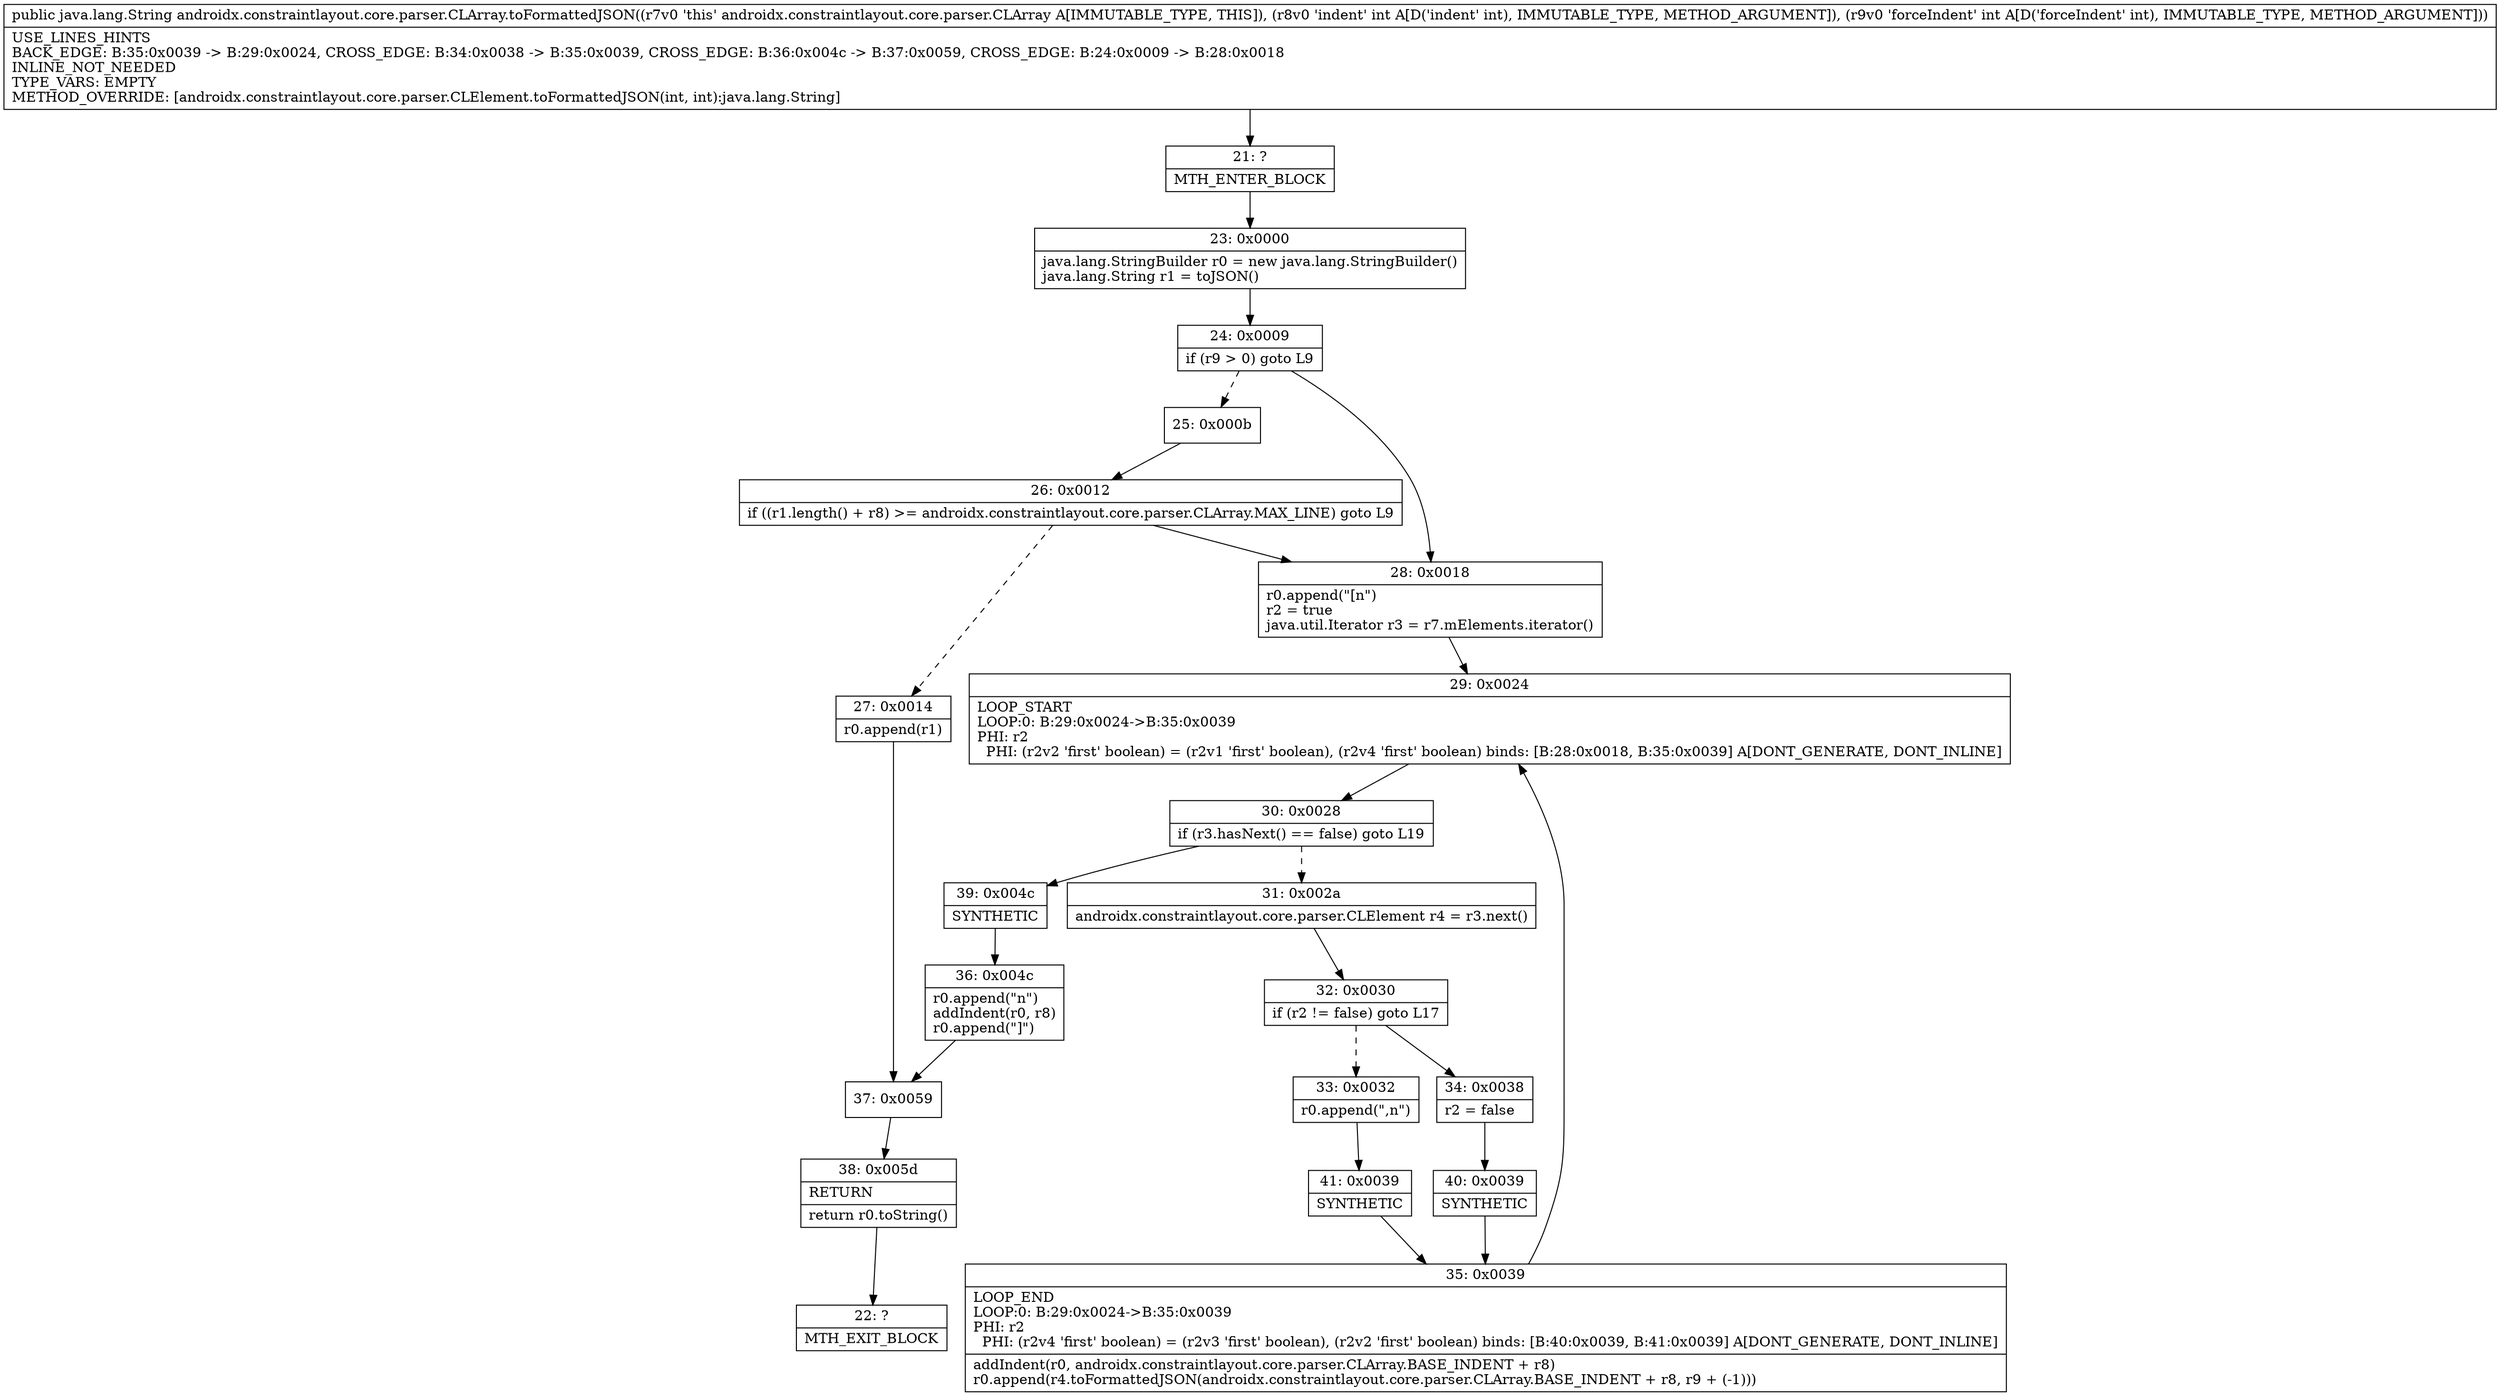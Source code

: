 digraph "CFG forandroidx.constraintlayout.core.parser.CLArray.toFormattedJSON(II)Ljava\/lang\/String;" {
Node_21 [shape=record,label="{21\:\ ?|MTH_ENTER_BLOCK\l}"];
Node_23 [shape=record,label="{23\:\ 0x0000|java.lang.StringBuilder r0 = new java.lang.StringBuilder()\ljava.lang.String r1 = toJSON()\l}"];
Node_24 [shape=record,label="{24\:\ 0x0009|if (r9 \> 0) goto L9\l}"];
Node_25 [shape=record,label="{25\:\ 0x000b}"];
Node_26 [shape=record,label="{26\:\ 0x0012|if ((r1.length() + r8) \>= androidx.constraintlayout.core.parser.CLArray.MAX_LINE) goto L9\l}"];
Node_27 [shape=record,label="{27\:\ 0x0014|r0.append(r1)\l}"];
Node_37 [shape=record,label="{37\:\ 0x0059}"];
Node_38 [shape=record,label="{38\:\ 0x005d|RETURN\l|return r0.toString()\l}"];
Node_22 [shape=record,label="{22\:\ ?|MTH_EXIT_BLOCK\l}"];
Node_28 [shape=record,label="{28\:\ 0x0018|r0.append(\"[n\")\lr2 = true\ljava.util.Iterator r3 = r7.mElements.iterator()\l}"];
Node_29 [shape=record,label="{29\:\ 0x0024|LOOP_START\lLOOP:0: B:29:0x0024\-\>B:35:0x0039\lPHI: r2 \l  PHI: (r2v2 'first' boolean) = (r2v1 'first' boolean), (r2v4 'first' boolean) binds: [B:28:0x0018, B:35:0x0039] A[DONT_GENERATE, DONT_INLINE]\l}"];
Node_30 [shape=record,label="{30\:\ 0x0028|if (r3.hasNext() == false) goto L19\l}"];
Node_31 [shape=record,label="{31\:\ 0x002a|androidx.constraintlayout.core.parser.CLElement r4 = r3.next()\l}"];
Node_32 [shape=record,label="{32\:\ 0x0030|if (r2 != false) goto L17\l}"];
Node_33 [shape=record,label="{33\:\ 0x0032|r0.append(\",n\")\l}"];
Node_41 [shape=record,label="{41\:\ 0x0039|SYNTHETIC\l}"];
Node_35 [shape=record,label="{35\:\ 0x0039|LOOP_END\lLOOP:0: B:29:0x0024\-\>B:35:0x0039\lPHI: r2 \l  PHI: (r2v4 'first' boolean) = (r2v3 'first' boolean), (r2v2 'first' boolean) binds: [B:40:0x0039, B:41:0x0039] A[DONT_GENERATE, DONT_INLINE]\l|addIndent(r0, androidx.constraintlayout.core.parser.CLArray.BASE_INDENT + r8)\lr0.append(r4.toFormattedJSON(androidx.constraintlayout.core.parser.CLArray.BASE_INDENT + r8, r9 + (\-1)))\l}"];
Node_34 [shape=record,label="{34\:\ 0x0038|r2 = false\l}"];
Node_40 [shape=record,label="{40\:\ 0x0039|SYNTHETIC\l}"];
Node_39 [shape=record,label="{39\:\ 0x004c|SYNTHETIC\l}"];
Node_36 [shape=record,label="{36\:\ 0x004c|r0.append(\"n\")\laddIndent(r0, r8)\lr0.append(\"]\")\l}"];
MethodNode[shape=record,label="{public java.lang.String androidx.constraintlayout.core.parser.CLArray.toFormattedJSON((r7v0 'this' androidx.constraintlayout.core.parser.CLArray A[IMMUTABLE_TYPE, THIS]), (r8v0 'indent' int A[D('indent' int), IMMUTABLE_TYPE, METHOD_ARGUMENT]), (r9v0 'forceIndent' int A[D('forceIndent' int), IMMUTABLE_TYPE, METHOD_ARGUMENT]))  | USE_LINES_HINTS\lBACK_EDGE: B:35:0x0039 \-\> B:29:0x0024, CROSS_EDGE: B:34:0x0038 \-\> B:35:0x0039, CROSS_EDGE: B:36:0x004c \-\> B:37:0x0059, CROSS_EDGE: B:24:0x0009 \-\> B:28:0x0018\lINLINE_NOT_NEEDED\lTYPE_VARS: EMPTY\lMETHOD_OVERRIDE: [androidx.constraintlayout.core.parser.CLElement.toFormattedJSON(int, int):java.lang.String]\l}"];
MethodNode -> Node_21;Node_21 -> Node_23;
Node_23 -> Node_24;
Node_24 -> Node_25[style=dashed];
Node_24 -> Node_28;
Node_25 -> Node_26;
Node_26 -> Node_27[style=dashed];
Node_26 -> Node_28;
Node_27 -> Node_37;
Node_37 -> Node_38;
Node_38 -> Node_22;
Node_28 -> Node_29;
Node_29 -> Node_30;
Node_30 -> Node_31[style=dashed];
Node_30 -> Node_39;
Node_31 -> Node_32;
Node_32 -> Node_33[style=dashed];
Node_32 -> Node_34;
Node_33 -> Node_41;
Node_41 -> Node_35;
Node_35 -> Node_29;
Node_34 -> Node_40;
Node_40 -> Node_35;
Node_39 -> Node_36;
Node_36 -> Node_37;
}

